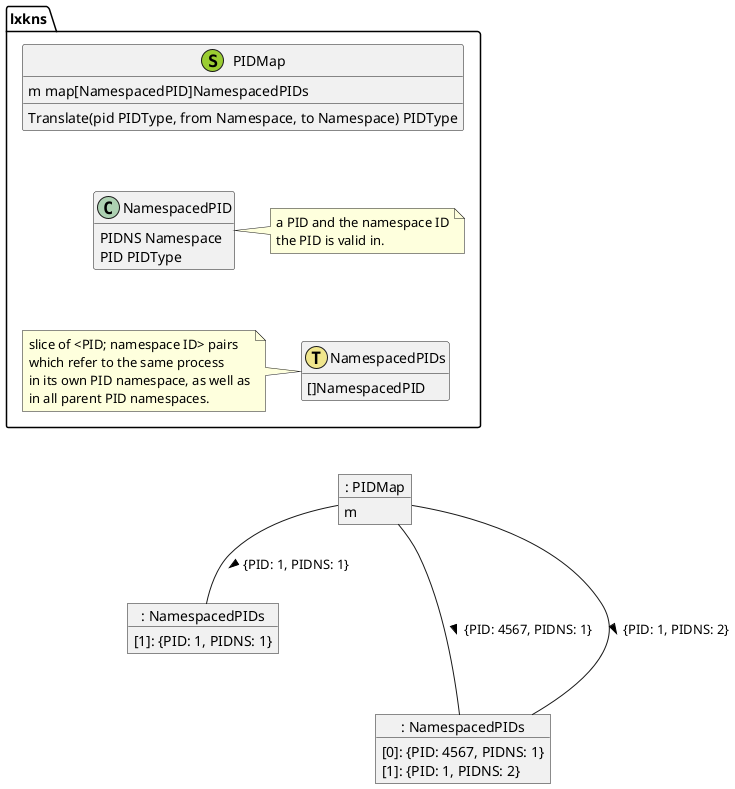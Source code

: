 @startuml pid-map
hide empty fields
hide empty methods
!define L <size:12><&link-intact></size><i>

package "lxkns" {

class "PIDMap" <<(S,YellowGreen)>> {
  m map[NamespacedPID]NamespacedPIDs
  Translate(pid PIDType, from Namespace, to Namespace) PIDType
}

PIDMap -[hidden]- NamespacedPID
PIDMap -[hidden]-- NamespacedPIDs

class NamespacedPIDs <<(T,Khaki)>> {
    []NamespacedPID
}
note left {
    slice of <PID; namespace ID> pairs
    which refer to the same process
    in its own PID namespace, as well as
    in all parent PID namespaces.
}

class NamespacedPID {
  PIDNS Namespace
  PID PIDType
}
note right: a PID and the namespace ID\nthe PID is valid in.

}

object ": PIDMap" as pidmap {
  m
}
NamespacedPIDs -[hidden]- pidmap

object ": NamespacedPIDs" as pid1 {
  [1]: {PID: 1, PIDNS: 1}
}
pidmap -[hidden]- pid1
pidmap -- pid1 : "{PID: 1, PIDNS: 1} >"

object ": NamespacedPIDs" as pid4567 {
  [0]: {PID: 4567, PIDNS: 1}
  [1]: {PID: 1, PIDNS: 2}
}
pidmap -[hidden]- pid4567
pidmap --- pid4567 : "{PID: 4567, PIDNS: 1} >"
pidmap --- pid4567 : "{PID: 1, PIDNS: 2} >"

@enduml
